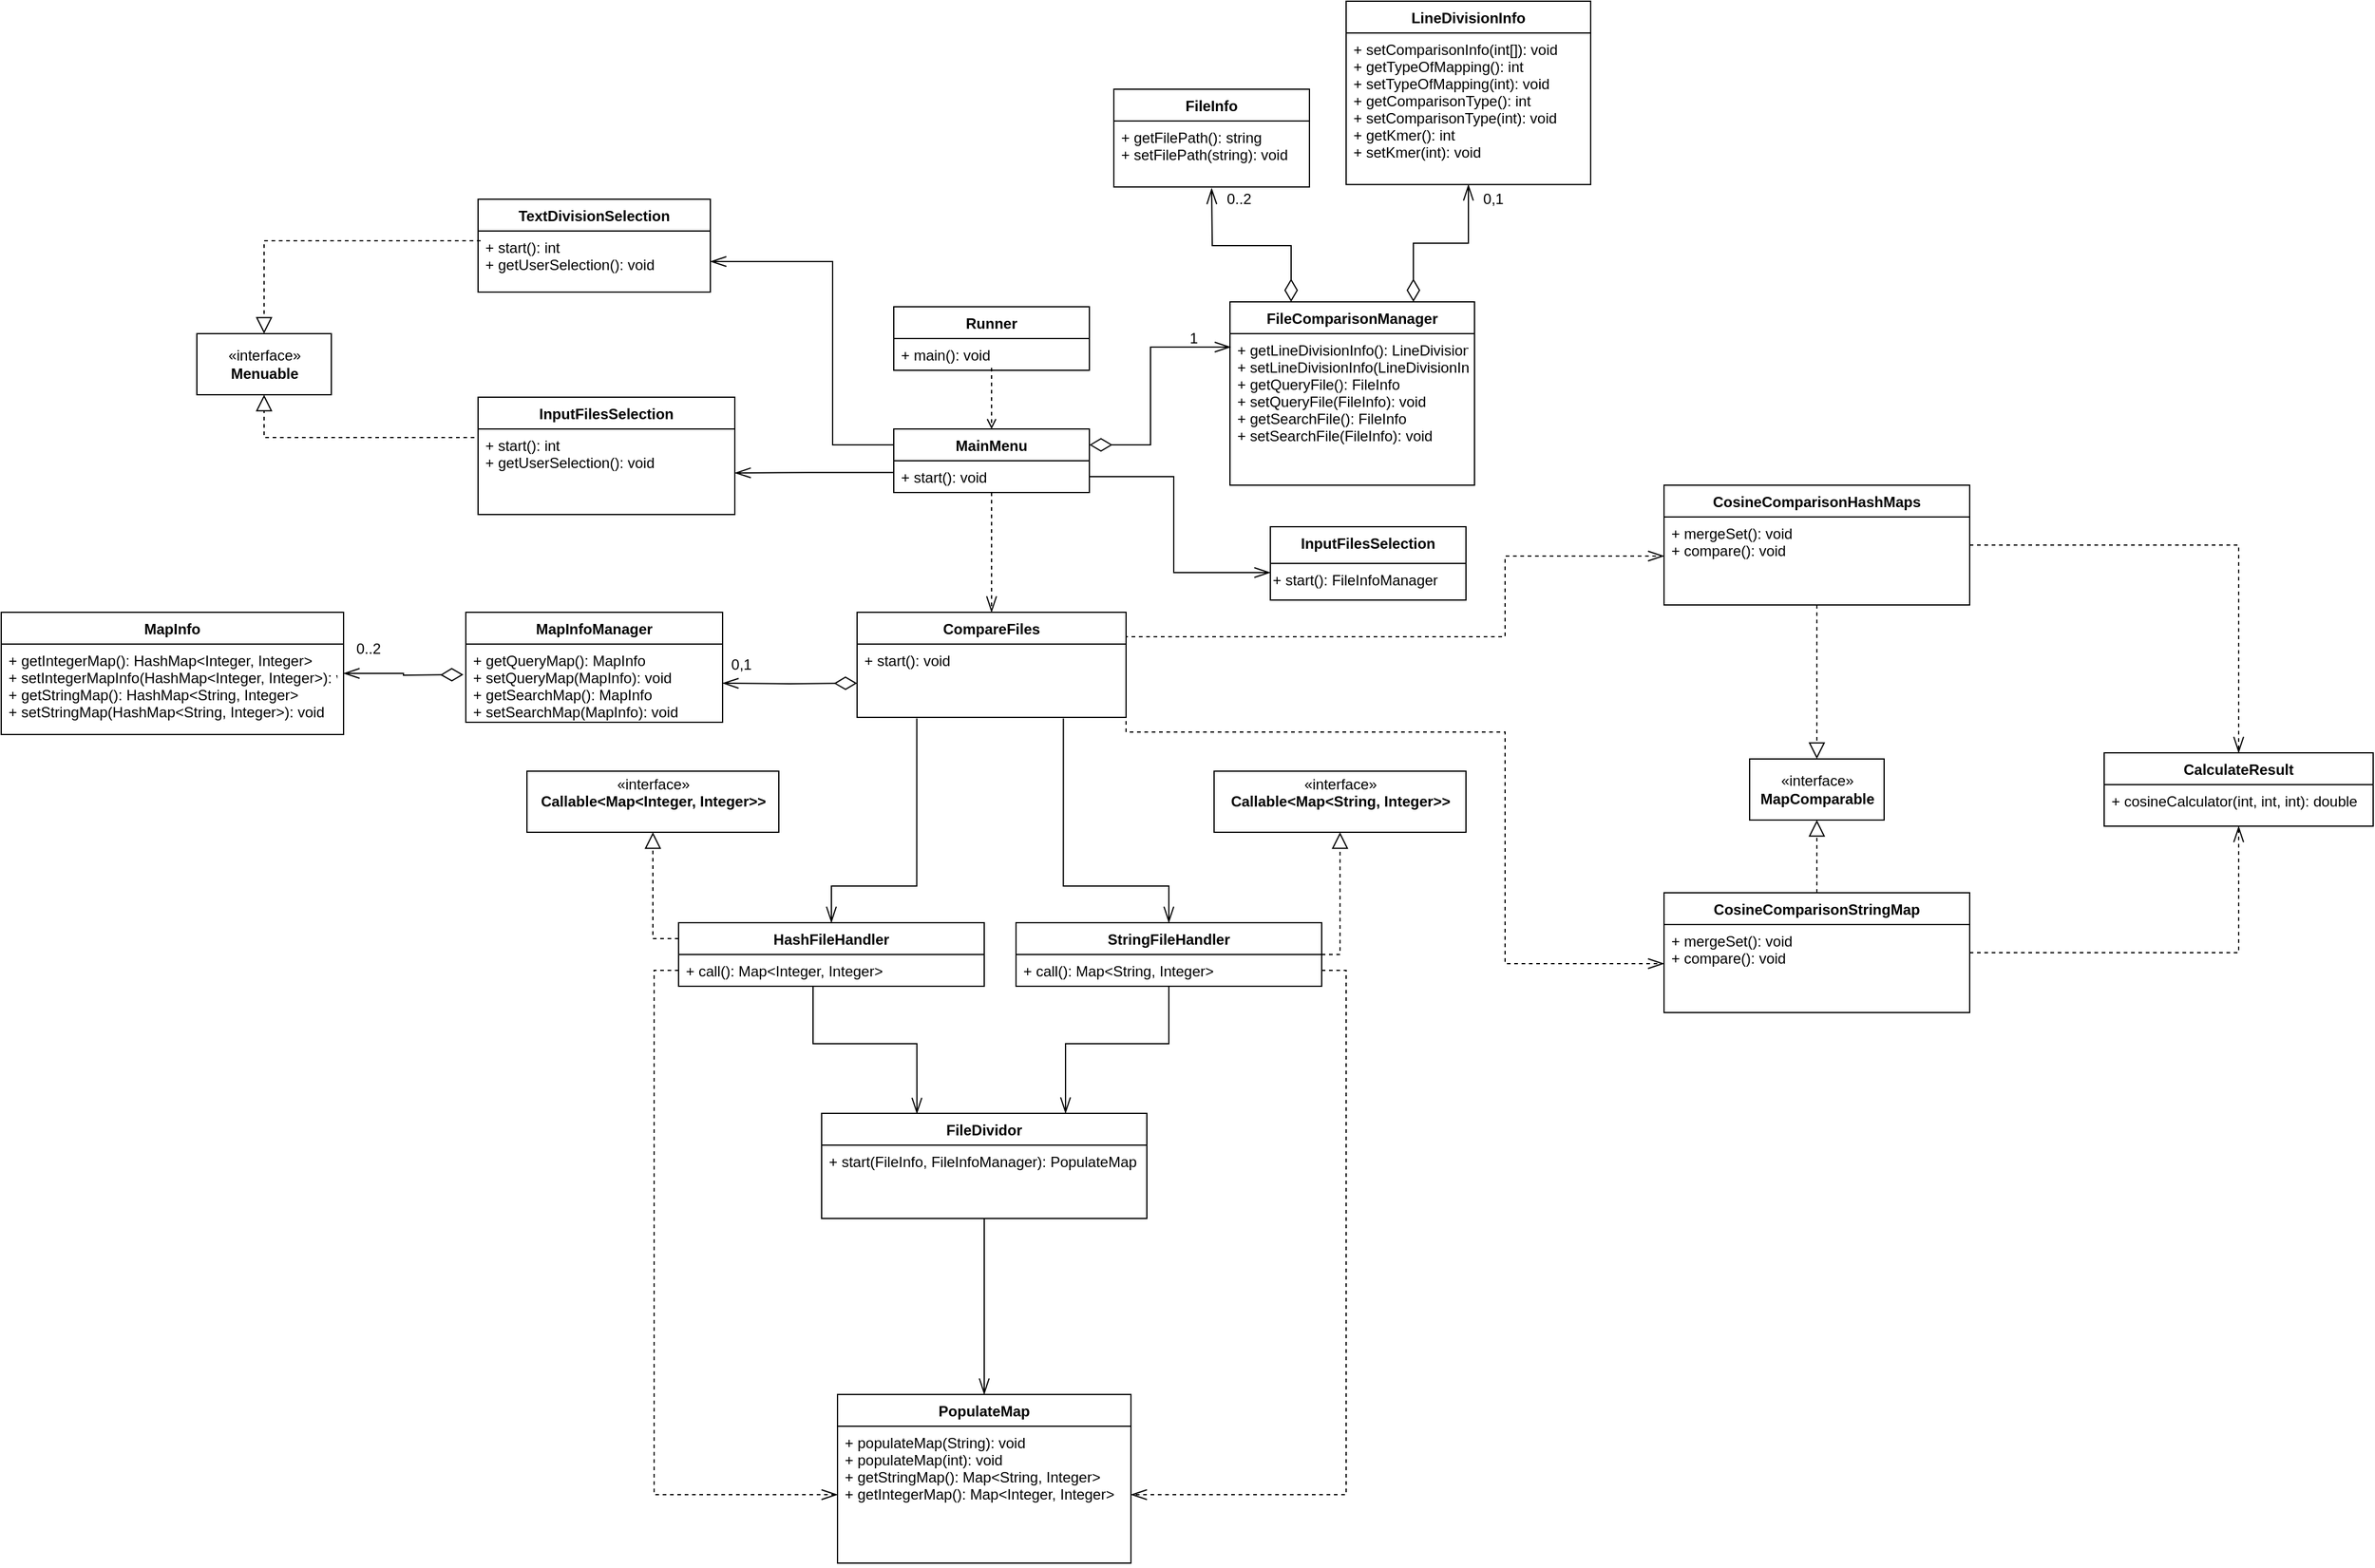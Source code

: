 <mxfile version="14.1.8" type="device"><diagram id="LP0_W7Js_dvhQBnYAdbY" name="Page-1"><mxGraphModel dx="1301" dy="1446" grid="1" gridSize="10" guides="1" tooltips="1" connect="1" arrows="1" fold="1" page="1" pageScale="1" pageWidth="827" pageHeight="1169" math="0" shadow="0"><root><mxCell id="0"/><mxCell id="1" parent="0"/><mxCell id="mBII0exr0vqcr_RnKkNV-61" style="edgeStyle=orthogonalEdgeStyle;rounded=0;orthogonalLoop=1;jettySize=auto;html=1;entryX=0.5;entryY=1;entryDx=0;entryDy=0;dashed=1;endArrow=block;endFill=0;endSize=11;exitX=0;exitY=0.25;exitDx=0;exitDy=0;" parent="1" source="SpueGd1NwXwac7-Wbhcj-1" target="mBII0exr0vqcr_RnKkNV-59" edge="1"><mxGeometry relative="1" as="geometry"><mxPoint x="164" y="563" as="sourcePoint"/><Array as="points"><mxPoint x="143" y="537"/></Array></mxGeometry></mxCell><mxCell id="mBII0exr0vqcr_RnKkNV-67" style="edgeStyle=orthogonalEdgeStyle;rounded=0;orthogonalLoop=1;jettySize=auto;html=1;exitX=0.44;exitY=1;exitDx=0;exitDy=0;entryX=0.293;entryY=0.004;entryDx=0;entryDy=0;entryPerimeter=0;endSize=11;endArrow=openThin;endFill=0;exitPerimeter=0;" parent="1" source="SpueGd1NwXwac7-Wbhcj-4" target="mBII0exr0vqcr_RnKkNV-62" edge="1"><mxGeometry relative="1" as="geometry"><mxPoint x="331.5" y="597" as="sourcePoint"/></mxGeometry></mxCell><mxCell id="mBII0exr0vqcr_RnKkNV-6" value="" style="endArrow=open;html=1;entryX=0.5;entryY=0;entryDx=0;entryDy=0;exitX=0.5;exitY=1;exitDx=0;exitDy=0;endFill=0;endSize=6;dashed=1;" parent="1" target="mBII0exr0vqcr_RnKkNV-11" edge="1"><mxGeometry width="50" height="50" relative="1" as="geometry"><mxPoint x="420" y="70.0" as="sourcePoint"/><mxPoint x="420.566" y="190" as="targetPoint"/></mxGeometry></mxCell><mxCell id="mBII0exr0vqcr_RnKkNV-43" style="edgeStyle=orthogonalEdgeStyle;rounded=0;orthogonalLoop=1;jettySize=auto;html=1;exitX=0.5;exitY=1;exitDx=0;exitDy=0;entryX=0.5;entryY=0;entryDx=0;entryDy=0;endArrow=openThin;endFill=0;endSize=11;dashed=1;" parent="1" source="mBII0exr0vqcr_RnKkNV-11" target="mBII0exr0vqcr_RnKkNV-39" edge="1"><mxGeometry relative="1" as="geometry"/></mxCell><mxCell id="mBII0exr0vqcr_RnKkNV-126" style="edgeStyle=orthogonalEdgeStyle;rounded=0;orthogonalLoop=1;jettySize=auto;html=1;exitX=1;exitY=0.25;exitDx=0;exitDy=0;startArrow=diamondThin;startFill=0;startSize=16;endArrow=openThin;endFill=0;endSize=11;strokeWidth=1;entryX=0.003;entryY=0.086;entryDx=0;entryDy=0;entryPerimeter=0;" parent="1" source="mBII0exr0vqcr_RnKkNV-11" target="SpueGd1NwXwac7-Wbhcj-22" edge="1"><mxGeometry relative="1" as="geometry"><mxPoint x="620" y="59" as="targetPoint"/><Array as="points"><mxPoint x="550" y="133"/><mxPoint x="550" y="53"/><mxPoint x="616" y="53"/></Array></mxGeometry></mxCell><mxCell id="cexe8jH2dmpyOYrZxtGH-3" style="edgeStyle=orthogonalEdgeStyle;rounded=0;orthogonalLoop=1;jettySize=auto;html=1;exitX=1;exitY=0.75;exitDx=0;exitDy=0;entryX=0;entryY=0.25;entryDx=0;entryDy=0;endArrow=openThin;endFill=0;endSize=11;" parent="1" source="mBII0exr0vqcr_RnKkNV-11" target="mBII0exr0vqcr_RnKkNV-55" edge="1"><mxGeometry relative="1" as="geometry"/></mxCell><mxCell id="mBII0exr0vqcr_RnKkNV-11" value="MainMenu" style="swimlane;fontStyle=1;align=center;verticalAlign=top;childLayout=stackLayout;horizontal=1;startSize=26;horizontalStack=0;resizeParent=1;resizeParentMax=0;resizeLast=0;collapsible=1;marginBottom=0;" parent="1" vertex="1"><mxGeometry x="340" y="120" width="160" height="52" as="geometry"/></mxCell><mxCell id="mBII0exr0vqcr_RnKkNV-14" value="+ start(): void" style="text;strokeColor=none;fillColor=none;align=left;verticalAlign=top;spacingLeft=4;spacingRight=4;overflow=hidden;rotatable=0;points=[[0,0.5],[1,0.5]];portConstraint=eastwest;" parent="mBII0exr0vqcr_RnKkNV-11" vertex="1"><mxGeometry y="26" width="160" height="26" as="geometry"/></mxCell><mxCell id="mBII0exr0vqcr_RnKkNV-20" value="TextDivisionSelection" style="swimlane;fontStyle=1;align=center;verticalAlign=top;childLayout=stackLayout;horizontal=1;startSize=26;horizontalStack=0;resizeParent=1;resizeParentMax=0;resizeLast=0;collapsible=1;marginBottom=0;" parent="1" vertex="1"><mxGeometry y="-68" width="190" height="76" as="geometry"/></mxCell><mxCell id="mBII0exr0vqcr_RnKkNV-23" value="+ start(): int&#10;+ getUserSelection(): void&#10;" style="text;strokeColor=none;fillColor=none;align=left;verticalAlign=top;spacingLeft=4;spacingRight=4;overflow=hidden;rotatable=0;points=[[0,0.5],[1,0.5]];portConstraint=eastwest;" parent="mBII0exr0vqcr_RnKkNV-20" vertex="1"><mxGeometry y="26" width="190" height="50" as="geometry"/></mxCell><mxCell id="mBII0exr0vqcr_RnKkNV-28" value="InputFilesSelection" style="swimlane;fontStyle=1;align=center;verticalAlign=top;childLayout=stackLayout;horizontal=1;startSize=30;horizontalStack=0;resizeParent=1;resizeParentMax=0;resizeLast=0;collapsible=1;marginBottom=0;" parent="1" vertex="1"><mxGeometry x="648" y="200" width="160" height="60" as="geometry"/></mxCell><mxCell id="mBII0exr0vqcr_RnKkNV-55" value="+ start(): FileInfoManager&lt;div style=&quot;padding: 0px ; margin: 0px&quot;&gt;&lt;br style=&quot;padding: 0px; margin: 0px; color: rgb(0, 0, 0); font-family: helvetica; font-size: 12px; font-style: normal; font-weight: 400; letter-spacing: normal; text-align: left; text-indent: 0px; text-transform: none; word-spacing: 0px; background-color: rgb(248, 249, 250);&quot;&gt;&#10;&#10;&lt;/div&gt;" style="text;whiteSpace=wrap;html=1;" parent="mBII0exr0vqcr_RnKkNV-28" vertex="1"><mxGeometry y="30" width="160" height="30" as="geometry"/></mxCell><mxCell id="cexe8jH2dmpyOYrZxtGH-6" style="edgeStyle=orthogonalEdgeStyle;rounded=0;orthogonalLoop=1;jettySize=auto;html=1;exitX=0;exitY=0.25;exitDx=0;exitDy=0;entryX=0.5;entryY=1;entryDx=0;entryDy=0;dashed=1;endArrow=block;endFill=0;startSize=6;endSize=11;" parent="1" source="mBII0exr0vqcr_RnKkNV-32" target="cexe8jH2dmpyOYrZxtGH-4" edge="1"><mxGeometry relative="1" as="geometry"><Array as="points"><mxPoint x="-175" y="127"/></Array></mxGeometry></mxCell><mxCell id="mBII0exr0vqcr_RnKkNV-32" value="InputFilesSelection" style="swimlane;fontStyle=1;align=center;verticalAlign=top;childLayout=stackLayout;horizontal=1;startSize=26;horizontalStack=0;resizeParent=1;resizeParentMax=0;resizeLast=0;collapsible=1;marginBottom=0;" parent="1" vertex="1"><mxGeometry y="94" width="210" height="96" as="geometry"/></mxCell><mxCell id="mBII0exr0vqcr_RnKkNV-35" value="+ start(): int&#10;+ getUserSelection(): void" style="text;strokeColor=none;fillColor=none;align=left;verticalAlign=top;spacingLeft=4;spacingRight=4;overflow=hidden;rotatable=0;points=[[0,0.5],[1,0.5]];portConstraint=eastwest;" parent="mBII0exr0vqcr_RnKkNV-32" vertex="1"><mxGeometry y="26" width="210" height="70" as="geometry"/></mxCell><mxCell id="mBII0exr0vqcr_RnKkNV-53" style="edgeStyle=orthogonalEdgeStyle;rounded=0;orthogonalLoop=1;jettySize=auto;html=1;exitX=0.767;exitY=1.014;exitDx=0;exitDy=0;entryX=0.5;entryY=0;entryDx=0;entryDy=0;exitPerimeter=0;endArrow=openThin;endFill=0;endSize=11;" parent="1" source="mBII0exr0vqcr_RnKkNV-42" target="SpueGd1NwXwac7-Wbhcj-7" edge="1"><mxGeometry relative="1" as="geometry"><mxPoint x="565" y="537" as="targetPoint"/><Array as="points"><mxPoint x="479" y="494"/><mxPoint x="565" y="494"/></Array></mxGeometry></mxCell><mxCell id="mBII0exr0vqcr_RnKkNV-54" style="edgeStyle=orthogonalEdgeStyle;rounded=0;orthogonalLoop=1;jettySize=auto;html=1;exitX=0.222;exitY=1.014;exitDx=0;exitDy=0;entryX=0.5;entryY=0;entryDx=0;entryDy=0;exitPerimeter=0;endArrow=openThin;endFill=0;endSize=11;" parent="1" source="mBII0exr0vqcr_RnKkNV-42" target="SpueGd1NwXwac7-Wbhcj-1" edge="1"><mxGeometry relative="1" as="geometry"><mxPoint x="279" y="537" as="targetPoint"/><Array as="points"><mxPoint x="359" y="494"/><mxPoint x="289" y="494"/></Array></mxGeometry></mxCell><mxCell id="mBII0exr0vqcr_RnKkNV-102" style="edgeStyle=orthogonalEdgeStyle;rounded=0;orthogonalLoop=1;jettySize=auto;html=1;exitX=1;exitY=0.25;exitDx=0;exitDy=0;entryX=0;entryY=0.5;entryDx=0;entryDy=0;endArrow=openThin;endFill=0;dashed=1;endSize=11;" parent="1" source="mBII0exr0vqcr_RnKkNV-39" edge="1"><mxGeometry relative="1" as="geometry"><Array as="points"><mxPoint x="530" y="290"/><mxPoint x="840" y="290"/><mxPoint x="840" y="224"/></Array><mxPoint x="970" y="224" as="targetPoint"/></mxGeometry></mxCell><mxCell id="mBII0exr0vqcr_RnKkNV-120" style="edgeStyle=orthogonalEdgeStyle;rounded=0;orthogonalLoop=1;jettySize=auto;html=1;entryX=1;entryY=0.5;entryDx=0;entryDy=0;endArrow=openThin;endFill=0;startArrow=diamondThin;startFill=0;startSize=16;endSize=11;" parent="1" target="SpueGd1NwXwac7-Wbhcj-26" edge="1"><mxGeometry relative="1" as="geometry"><mxPoint x="310" y="328" as="sourcePoint"/><mxPoint x="174" y="328" as="targetPoint"/></mxGeometry></mxCell><mxCell id="mBII0exr0vqcr_RnKkNV-39" value="CompareFiles&#10;" style="swimlane;fontStyle=1;align=center;verticalAlign=top;childLayout=stackLayout;horizontal=1;startSize=26;horizontalStack=0;resizeParent=1;resizeParentMax=0;resizeLast=0;collapsible=1;marginBottom=0;" parent="1" vertex="1"><mxGeometry x="310" y="270" width="220" height="86" as="geometry"/></mxCell><mxCell id="mBII0exr0vqcr_RnKkNV-42" value="+ start(): void" style="text;strokeColor=none;fillColor=none;align=left;verticalAlign=top;spacingLeft=4;spacingRight=4;overflow=hidden;rotatable=0;points=[[0,0.5],[1,0.5]];portConstraint=eastwest;" parent="mBII0exr0vqcr_RnKkNV-39" vertex="1"><mxGeometry y="26" width="220" height="60" as="geometry"/></mxCell><mxCell id="mBII0exr0vqcr_RnKkNV-44" style="edgeStyle=orthogonalEdgeStyle;rounded=0;orthogonalLoop=1;jettySize=auto;html=1;exitX=-0.002;exitY=0.369;exitDx=0;exitDy=0;endArrow=openThin;endFill=0;endSize=11;exitPerimeter=0;" parent="1" source="mBII0exr0vqcr_RnKkNV-14" edge="1"><mxGeometry relative="1" as="geometry"><Array as="points"><mxPoint x="270" y="156"/><mxPoint x="210" y="156"/></Array><mxPoint x="210" y="156" as="targetPoint"/></mxGeometry></mxCell><mxCell id="mBII0exr0vqcr_RnKkNV-66" style="edgeStyle=orthogonalEdgeStyle;rounded=0;orthogonalLoop=1;jettySize=auto;html=1;exitX=0.5;exitY=1;exitDx=0;exitDy=0;entryX=0.75;entryY=0;entryDx=0;entryDy=0;endArrow=openThin;endFill=0;endSize=11;" parent="1" source="SpueGd1NwXwac7-Wbhcj-7" target="mBII0exr0vqcr_RnKkNV-62" edge="1"><mxGeometry relative="1" as="geometry"><mxPoint x="512.5" y="597" as="sourcePoint"/></mxGeometry></mxCell><mxCell id="mBII0exr0vqcr_RnKkNV-58" value="«interface»&lt;br&gt;&lt;b&gt;Callable&amp;lt;Map&amp;lt;String, Integer&amp;gt;&amp;gt;&lt;br&gt;&lt;br&gt;&lt;/b&gt;" style="html=1;" parent="1" vertex="1"><mxGeometry x="602" y="400" width="206" height="50" as="geometry"/></mxCell><mxCell id="mBII0exr0vqcr_RnKkNV-59" value="«interface»&lt;br&gt;&lt;b&gt;Callable&amp;lt;Map&amp;lt;Integer, Integer&amp;gt;&amp;gt;&lt;br&gt;&lt;br&gt;&lt;/b&gt;" style="html=1;" parent="1" vertex="1"><mxGeometry x="40" y="400" width="206" height="50" as="geometry"/></mxCell><mxCell id="mBII0exr0vqcr_RnKkNV-60" style="edgeStyle=orthogonalEdgeStyle;rounded=0;orthogonalLoop=1;jettySize=auto;html=1;exitX=1;exitY=0.5;exitDx=0;exitDy=0;entryX=0.5;entryY=1;entryDx=0;entryDy=0;dashed=1;endArrow=block;endFill=0;endSize=11;" parent="1" source="SpueGd1NwXwac7-Wbhcj-7" target="mBII0exr0vqcr_RnKkNV-58" edge="1"><mxGeometry relative="1" as="geometry"><mxPoint x="670" y="580" as="sourcePoint"/><Array as="points"><mxPoint x="705" y="550"/></Array></mxGeometry></mxCell><mxCell id="mBII0exr0vqcr_RnKkNV-76" style="edgeStyle=orthogonalEdgeStyle;rounded=0;orthogonalLoop=1;jettySize=auto;html=1;exitX=0.5;exitY=1;exitDx=0;exitDy=0;entryX=0.5;entryY=0;entryDx=0;entryDy=0;startArrow=none;startFill=0;startSize=19;endArrow=openThin;endFill=0;endSize=11;" parent="1" source="mBII0exr0vqcr_RnKkNV-62" target="mBII0exr0vqcr_RnKkNV-72" edge="1"><mxGeometry relative="1" as="geometry"/></mxCell><mxCell id="mBII0exr0vqcr_RnKkNV-62" value="FileDividor" style="swimlane;fontStyle=1;align=center;verticalAlign=top;childLayout=stackLayout;horizontal=1;startSize=26;horizontalStack=0;resizeParent=1;resizeParentMax=0;resizeLast=0;collapsible=1;marginBottom=0;" parent="1" vertex="1"><mxGeometry x="281" y="680" width="266" height="86" as="geometry"/></mxCell><mxCell id="mBII0exr0vqcr_RnKkNV-65" value="+ start(FileInfo, FileInfoManager): PopulateMap" style="text;strokeColor=none;fillColor=none;align=left;verticalAlign=top;spacingLeft=4;spacingRight=4;overflow=hidden;rotatable=0;points=[[0,0.5],[1,0.5]];portConstraint=eastwest;" parent="mBII0exr0vqcr_RnKkNV-62" vertex="1"><mxGeometry y="26" width="266" height="60" as="geometry"/></mxCell><mxCell id="mBII0exr0vqcr_RnKkNV-72" value="PopulateMap&#10;" style="swimlane;fontStyle=1;align=center;verticalAlign=top;childLayout=stackLayout;horizontal=1;startSize=26;horizontalStack=0;resizeParent=1;resizeParentMax=0;resizeLast=0;collapsible=1;marginBottom=0;" parent="1" vertex="1"><mxGeometry x="294" y="910" width="240" height="138" as="geometry"/></mxCell><mxCell id="mBII0exr0vqcr_RnKkNV-75" value="+ populateMap(String): void&#10;+ populateMap(int): void&#10;+ getStringMap(): Map&lt;String, Integer&gt;&#10;+ getIntegerMap(): Map&lt;Integer, Integer&gt;" style="text;strokeColor=none;fillColor=none;align=left;verticalAlign=top;spacingLeft=4;spacingRight=4;overflow=hidden;rotatable=0;points=[[0,0.5],[1,0.5]];portConstraint=eastwest;" parent="mBII0exr0vqcr_RnKkNV-72" vertex="1"><mxGeometry y="26" width="240" height="112" as="geometry"/></mxCell><mxCell id="mBII0exr0vqcr_RnKkNV-100" style="edgeStyle=orthogonalEdgeStyle;rounded=0;orthogonalLoop=1;jettySize=auto;html=1;exitX=0.5;exitY=1;exitDx=0;exitDy=0;entryX=0.5;entryY=0;entryDx=0;entryDy=0;dashed=1;endArrow=block;endFill=0;endSize=11;" parent="1" source="mBII0exr0vqcr_RnKkNV-81" target="mBII0exr0vqcr_RnKkNV-96" edge="1"><mxGeometry relative="1" as="geometry"/></mxCell><mxCell id="our9o7lcUiDNEHqkWwHk-5" style="edgeStyle=orthogonalEdgeStyle;rounded=0;orthogonalLoop=1;jettySize=auto;html=1;exitX=1;exitY=0.5;exitDx=0;exitDy=0;entryX=0.5;entryY=0;entryDx=0;entryDy=0;endArrow=openThin;endFill=0;endSize=11;dashed=1;" parent="1" source="mBII0exr0vqcr_RnKkNV-81" target="our9o7lcUiDNEHqkWwHk-1" edge="1"><mxGeometry relative="1" as="geometry"/></mxCell><mxCell id="mBII0exr0vqcr_RnKkNV-81" value="CosineComparisonHashMaps" style="swimlane;fontStyle=1;align=center;verticalAlign=top;childLayout=stackLayout;horizontal=1;startSize=26;horizontalStack=0;resizeParent=1;resizeParentMax=0;resizeLast=0;collapsible=1;marginBottom=0;" parent="1" vertex="1"><mxGeometry x="970" y="166" width="250" height="98" as="geometry"/></mxCell><mxCell id="mBII0exr0vqcr_RnKkNV-84" value="+ mergeSet(): void&#10;+ compare(): void" style="text;strokeColor=none;fillColor=none;align=left;verticalAlign=top;spacingLeft=4;spacingRight=4;overflow=hidden;rotatable=0;points=[[0,0.5],[1,0.5]];portConstraint=eastwest;" parent="mBII0exr0vqcr_RnKkNV-81" vertex="1"><mxGeometry y="26" width="250" height="72" as="geometry"/></mxCell><mxCell id="mBII0exr0vqcr_RnKkNV-101" style="edgeStyle=orthogonalEdgeStyle;rounded=0;orthogonalLoop=1;jettySize=auto;html=1;exitX=0.5;exitY=0;exitDx=0;exitDy=0;dashed=1;endArrow=block;endFill=0;strokeWidth=1;endSize=11;" parent="1" source="mBII0exr0vqcr_RnKkNV-86" target="mBII0exr0vqcr_RnKkNV-96" edge="1"><mxGeometry relative="1" as="geometry"/></mxCell><mxCell id="our9o7lcUiDNEHqkWwHk-6" style="edgeStyle=orthogonalEdgeStyle;rounded=0;orthogonalLoop=1;jettySize=auto;html=1;exitX=1;exitY=0.5;exitDx=0;exitDy=0;endArrow=openThin;endFill=0;endSize=11;dashed=1;" parent="1" source="mBII0exr0vqcr_RnKkNV-86" target="our9o7lcUiDNEHqkWwHk-1" edge="1"><mxGeometry relative="1" as="geometry"/></mxCell><mxCell id="mBII0exr0vqcr_RnKkNV-86" value="CosineComparisonStringMap&#10;" style="swimlane;fontStyle=1;align=center;verticalAlign=top;childLayout=stackLayout;horizontal=1;startSize=26;horizontalStack=0;resizeParent=1;resizeParentMax=0;resizeLast=0;collapsible=1;marginBottom=0;" parent="1" vertex="1"><mxGeometry x="970" y="499.5" width="250" height="98" as="geometry"/></mxCell><mxCell id="mBII0exr0vqcr_RnKkNV-89" value="+ mergeSet(): void&#10;+ compare(): void" style="text;strokeColor=none;fillColor=none;align=left;verticalAlign=top;spacingLeft=4;spacingRight=4;overflow=hidden;rotatable=0;points=[[0,0.5],[1,0.5]];portConstraint=eastwest;" parent="mBII0exr0vqcr_RnKkNV-86" vertex="1"><mxGeometry y="26" width="250" height="72" as="geometry"/></mxCell><mxCell id="mBII0exr0vqcr_RnKkNV-96" value="«interface»&lt;br&gt;&lt;b&gt;MapComparable&lt;/b&gt;" style="html=1;" parent="1" vertex="1"><mxGeometry x="1040" y="390" width="110" height="50" as="geometry"/></mxCell><mxCell id="mBII0exr0vqcr_RnKkNV-103" style="edgeStyle=orthogonalEdgeStyle;rounded=0;orthogonalLoop=1;jettySize=auto;html=1;exitX=1;exitY=0.5;exitDx=0;exitDy=0;entryX=0;entryY=0.5;entryDx=0;entryDy=0;dashed=1;endArrow=openThin;endFill=0;endSize=11;" parent="1" edge="1"><mxGeometry relative="1" as="geometry"><Array as="points"><mxPoint x="840" y="368"/><mxPoint x="840" y="558"/></Array><mxPoint x="530" y="353" as="sourcePoint"/><mxPoint x="970" y="557.5" as="targetPoint"/></mxGeometry></mxCell><mxCell id="mBII0exr0vqcr_RnKkNV-114" style="edgeStyle=orthogonalEdgeStyle;rounded=0;orthogonalLoop=1;jettySize=auto;html=1;exitX=0.25;exitY=0;exitDx=0;exitDy=0;entryX=0.5;entryY=1.038;entryDx=0;entryDy=0;entryPerimeter=0;endArrow=openThin;endFill=0;endSize=11;startSize=16;startArrow=diamondThin;startFill=0;" parent="1" source="SpueGd1NwXwac7-Wbhcj-19" edge="1"><mxGeometry relative="1" as="geometry"><mxPoint x="662.5" y="6" as="sourcePoint"/><mxPoint x="600" y="-77.012" as="targetPoint"/></mxGeometry></mxCell><mxCell id="Nvf9z4frbsfk-WZn1tX--9" style="edgeStyle=orthogonalEdgeStyle;rounded=0;orthogonalLoop=1;jettySize=auto;html=1;exitX=0.75;exitY=0;exitDx=0;exitDy=0;startArrow=diamondThin;startFill=0;startSize=16;endArrow=openThin;endFill=0;endSize=11;" parent="1" source="SpueGd1NwXwac7-Wbhcj-19" target="Nvf9z4frbsfk-WZn1tX--5" edge="1"><mxGeometry relative="1" as="geometry"><mxPoint x="767.5" y="6" as="sourcePoint"/></mxGeometry></mxCell><mxCell id="mBII0exr0vqcr_RnKkNV-125" style="edgeStyle=orthogonalEdgeStyle;rounded=0;orthogonalLoop=1;jettySize=auto;html=1;endArrow=openThin;endFill=0;endSize=11;startArrow=diamondThin;startFill=0;startSize=16;" parent="1" target="mBII0exr0vqcr_RnKkNV-121" edge="1"><mxGeometry relative="1" as="geometry"><mxPoint x="-12" y="321" as="sourcePoint"/></mxGeometry></mxCell><mxCell id="mBII0exr0vqcr_RnKkNV-121" value="MapInfo" style="swimlane;fontStyle=1;align=center;verticalAlign=top;childLayout=stackLayout;horizontal=1;startSize=26;horizontalStack=0;resizeParent=1;resizeParentMax=0;resizeLast=0;collapsible=1;marginBottom=0;" parent="1" vertex="1"><mxGeometry x="-390" y="270" width="280" height="100" as="geometry"/></mxCell><mxCell id="mBII0exr0vqcr_RnKkNV-122" value="+ getIntegerMap(): HashMap&lt;Integer, Integer&gt;&#10;+ setIntegerMapInfo(HashMap&lt;Integer, Integer&gt;): void&#10;+ getStringMap(): HashMap&lt;String, Integer&gt;&#10;+ setStringMap(HashMap&lt;String, Integer&gt;): void&#10;" style="text;strokeColor=none;fillColor=none;align=left;verticalAlign=top;spacingLeft=4;spacingRight=4;overflow=hidden;rotatable=0;points=[[0,0.5],[1,0.5]];portConstraint=eastwest;" parent="mBII0exr0vqcr_RnKkNV-121" vertex="1"><mxGeometry y="26" width="280" height="74" as="geometry"/></mxCell><mxCell id="mBII0exr0vqcr_RnKkNV-137" value="Runner" style="swimlane;fontStyle=1;align=center;verticalAlign=top;childLayout=stackLayout;horizontal=1;startSize=26;horizontalStack=0;resizeParent=1;resizeParentMax=0;resizeLast=0;collapsible=1;marginBottom=0;" parent="1" vertex="1"><mxGeometry x="340" y="20" width="160" height="52" as="geometry"/></mxCell><mxCell id="mBII0exr0vqcr_RnKkNV-140" value="+ main(): void" style="text;strokeColor=none;fillColor=none;align=left;verticalAlign=top;spacingLeft=4;spacingRight=4;overflow=hidden;rotatable=0;points=[[0,0.5],[1,0.5]];portConstraint=eastwest;" parent="mBII0exr0vqcr_RnKkNV-137" vertex="1"><mxGeometry y="26" width="160" height="26" as="geometry"/></mxCell><mxCell id="cexe8jH2dmpyOYrZxtGH-4" value="«interface»&lt;br&gt;&lt;b&gt;Menuable&lt;br&gt;&lt;/b&gt;" style="html=1;" parent="1" vertex="1"><mxGeometry x="-230" y="42" width="110" height="50" as="geometry"/></mxCell><mxCell id="cexe8jH2dmpyOYrZxtGH-7" style="edgeStyle=orthogonalEdgeStyle;rounded=0;orthogonalLoop=1;jettySize=auto;html=1;exitX=0.011;exitY=0.16;exitDx=0;exitDy=0;entryX=0.5;entryY=0;entryDx=0;entryDy=0;dashed=1;endArrow=block;endFill=0;startSize=6;endSize=11;exitPerimeter=0;" parent="1" source="mBII0exr0vqcr_RnKkNV-23" target="cexe8jH2dmpyOYrZxtGH-4" edge="1"><mxGeometry relative="1" as="geometry"/></mxCell><mxCell id="our9o7lcUiDNEHqkWwHk-1" value="CalculateResult" style="swimlane;fontStyle=1;align=center;verticalAlign=top;childLayout=stackLayout;horizontal=1;startSize=26;horizontalStack=0;resizeParent=1;resizeParentMax=0;resizeLast=0;collapsible=1;marginBottom=0;" parent="1" vertex="1"><mxGeometry x="1330" y="385" width="220" height="60" as="geometry"/></mxCell><mxCell id="our9o7lcUiDNEHqkWwHk-4" value="+ cosineCalculator(int, int, int): double&#10;" style="text;strokeColor=none;fillColor=none;align=left;verticalAlign=top;spacingLeft=4;spacingRight=4;overflow=hidden;rotatable=0;points=[[0,0.5],[1,0.5]];portConstraint=eastwest;" parent="our9o7lcUiDNEHqkWwHk-1" vertex="1"><mxGeometry y="26" width="220" height="34" as="geometry"/></mxCell><mxCell id="Nvf9z4frbsfk-WZn1tX--5" value="LineDivisionInfo" style="swimlane;fontStyle=1;align=center;verticalAlign=top;childLayout=stackLayout;horizontal=1;startSize=26;horizontalStack=0;resizeParent=1;resizeParentMax=0;resizeLast=0;collapsible=1;marginBottom=0;" parent="1" vertex="1"><mxGeometry x="710" y="-230" width="200" height="150" as="geometry"/></mxCell><mxCell id="Nvf9z4frbsfk-WZn1tX--8" value="+ setComparisonInfo(int[]): void&#10;+ getTypeOfMapping(): int&#10;+ setTypeOfMapping(int): void&#10;+ getComparisonType(): int&#10;+ setComparisonType(int): void&#10;+ getKmer(): int&#10;+ setKmer(int): void&#10;" style="text;strokeColor=none;fillColor=none;align=left;verticalAlign=top;spacingLeft=4;spacingRight=4;overflow=hidden;rotatable=0;points=[[0,0.5],[1,0.5]];portConstraint=eastwest;" parent="Nvf9z4frbsfk-WZn1tX--5" vertex="1"><mxGeometry y="26" width="200" height="124" as="geometry"/></mxCell><mxCell id="Nvf9z4frbsfk-WZn1tX--10" style="edgeStyle=orthogonalEdgeStyle;rounded=0;orthogonalLoop=1;jettySize=auto;html=1;exitX=0;exitY=0.25;exitDx=0;exitDy=0;entryX=1;entryY=0.5;entryDx=0;entryDy=0;startArrow=none;startFill=0;startSize=16;endArrow=openThin;endFill=0;endSize=11;" parent="1" source="mBII0exr0vqcr_RnKkNV-11" target="mBII0exr0vqcr_RnKkNV-23" edge="1"><mxGeometry relative="1" as="geometry"><mxPoint x="340" y="159" as="sourcePoint"/><Array as="points"><mxPoint x="290" y="133"/><mxPoint x="290" y="-17"/></Array></mxGeometry></mxCell><mxCell id="Nvf9z4frbsfk-WZn1tX--11" value="0..2" style="text;html=1;align=center;verticalAlign=middle;resizable=0;points=[];autosize=1;" parent="1" vertex="1"><mxGeometry x="602" y="-78" width="40" height="20" as="geometry"/></mxCell><mxCell id="Nvf9z4frbsfk-WZn1tX--12" value="0,1" style="text;html=1;align=center;verticalAlign=middle;resizable=0;points=[];autosize=1;" parent="1" vertex="1"><mxGeometry x="815" y="-78" width="30" height="20" as="geometry"/></mxCell><mxCell id="Nvf9z4frbsfk-WZn1tX--14" value="0..2" style="text;html=1;align=center;verticalAlign=middle;resizable=0;points=[];autosize=1;" parent="1" vertex="1"><mxGeometry x="-110" y="290" width="40" height="20" as="geometry"/></mxCell><mxCell id="Nvf9z4frbsfk-WZn1tX--15" value="0,1" style="text;html=1;align=center;verticalAlign=middle;resizable=0;points=[];autosize=1;" parent="1" vertex="1"><mxGeometry x="200" y="303" width="30" height="20" as="geometry"/></mxCell><mxCell id="SpueGd1NwXwac7-Wbhcj-1" value="HashFileHandler" style="swimlane;fontStyle=1;align=center;verticalAlign=top;childLayout=stackLayout;horizontal=1;startSize=26;horizontalStack=0;resizeParent=1;resizeParentMax=0;resizeLast=0;collapsible=1;marginBottom=0;" vertex="1" parent="1"><mxGeometry x="164" y="524" width="250" height="52" as="geometry"/></mxCell><mxCell id="SpueGd1NwXwac7-Wbhcj-4" value="+ call(): Map&lt;Integer, Integer&gt;&#10;" style="text;strokeColor=none;fillColor=none;align=left;verticalAlign=top;spacingLeft=4;spacingRight=4;overflow=hidden;rotatable=0;points=[[0,0.5],[1,0.5]];portConstraint=eastwest;" vertex="1" parent="SpueGd1NwXwac7-Wbhcj-1"><mxGeometry y="26" width="250" height="26" as="geometry"/></mxCell><mxCell id="SpueGd1NwXwac7-Wbhcj-7" value="StringFileHandler&#10;" style="swimlane;fontStyle=1;align=center;verticalAlign=top;childLayout=stackLayout;horizontal=1;startSize=26;horizontalStack=0;resizeParent=1;resizeParentMax=0;resizeLast=0;collapsible=1;marginBottom=0;" vertex="1" parent="1"><mxGeometry x="440" y="524" width="250" height="52" as="geometry"/></mxCell><mxCell id="SpueGd1NwXwac7-Wbhcj-10" value="+ call(): Map&lt;String, Integer&gt;&#10;" style="text;strokeColor=none;fillColor=none;align=left;verticalAlign=top;spacingLeft=4;spacingRight=4;overflow=hidden;rotatable=0;points=[[0,0.5],[1,0.5]];portConstraint=eastwest;" vertex="1" parent="SpueGd1NwXwac7-Wbhcj-7"><mxGeometry y="26" width="250" height="26" as="geometry"/></mxCell><mxCell id="Nvf9z4frbsfk-WZn1tX--13" value="1" style="text;html=1;align=center;verticalAlign=middle;resizable=0;points=[];autosize=1;" parent="1" vertex="1"><mxGeometry x="480" y="36" width="210" height="20" as="geometry"/></mxCell><mxCell id="SpueGd1NwXwac7-Wbhcj-11" style="edgeStyle=orthogonalEdgeStyle;rounded=0;orthogonalLoop=1;jettySize=auto;html=1;exitX=0;exitY=0.5;exitDx=0;exitDy=0;entryX=0;entryY=0.5;entryDx=0;entryDy=0;dashed=1;endArrow=openThin;endFill=0;endSize=11;" edge="1" parent="1" source="SpueGd1NwXwac7-Wbhcj-4" target="mBII0exr0vqcr_RnKkNV-75"><mxGeometry relative="1" as="geometry"/></mxCell><mxCell id="SpueGd1NwXwac7-Wbhcj-12" style="edgeStyle=orthogonalEdgeStyle;rounded=0;orthogonalLoop=1;jettySize=auto;html=1;exitX=1;exitY=0.5;exitDx=0;exitDy=0;entryX=1;entryY=0.5;entryDx=0;entryDy=0;dashed=1;endArrow=openThin;endFill=0;endSize=11;" edge="1" parent="1" source="SpueGd1NwXwac7-Wbhcj-10" target="mBII0exr0vqcr_RnKkNV-75"><mxGeometry relative="1" as="geometry"/></mxCell><mxCell id="SpueGd1NwXwac7-Wbhcj-15" value="FileInfo" style="swimlane;fontStyle=1;align=center;verticalAlign=top;childLayout=stackLayout;horizontal=1;startSize=26;horizontalStack=0;resizeParent=1;resizeParentMax=0;resizeLast=0;collapsible=1;marginBottom=0;" vertex="1" parent="1"><mxGeometry x="520" y="-158" width="160" height="80" as="geometry"/></mxCell><mxCell id="SpueGd1NwXwac7-Wbhcj-18" value="+ getFilePath(): string&#10;+ setFilePath(string): void" style="text;strokeColor=none;fillColor=none;align=left;verticalAlign=top;spacingLeft=4;spacingRight=4;overflow=hidden;rotatable=0;points=[[0,0.5],[1,0.5]];portConstraint=eastwest;" vertex="1" parent="SpueGd1NwXwac7-Wbhcj-15"><mxGeometry y="26" width="160" height="54" as="geometry"/></mxCell><mxCell id="SpueGd1NwXwac7-Wbhcj-19" value="FileComparisonManager&#10;" style="swimlane;fontStyle=1;align=center;verticalAlign=top;childLayout=stackLayout;horizontal=1;startSize=26;horizontalStack=0;resizeParent=1;resizeParentMax=0;resizeLast=0;collapsible=1;marginBottom=0;" vertex="1" parent="1"><mxGeometry x="615" y="16" width="200" height="150" as="geometry"/></mxCell><mxCell id="SpueGd1NwXwac7-Wbhcj-22" value="+ getLineDivisionInfo(): LineDivisionInfo&#10;+ setLineDivisionInfo(LineDivisionInfo): void&#10;+ getQueryFile(): FileInfo&#10;+ setQueryFile(FileInfo): void&#10;+ getSearchFile(): FileInfo&#10;+ setSearchFile(FileInfo): void" style="text;strokeColor=none;fillColor=none;align=left;verticalAlign=top;spacingLeft=4;spacingRight=4;overflow=hidden;rotatable=0;points=[[0,0.5],[1,0.5]];portConstraint=eastwest;" vertex="1" parent="SpueGd1NwXwac7-Wbhcj-19"><mxGeometry y="26" width="200" height="124" as="geometry"/></mxCell><mxCell id="SpueGd1NwXwac7-Wbhcj-23" value="MapInfoManager&#10;" style="swimlane;fontStyle=1;align=center;verticalAlign=top;childLayout=stackLayout;horizontal=1;startSize=26;horizontalStack=0;resizeParent=1;resizeParentMax=0;resizeLast=0;collapsible=1;marginBottom=0;" vertex="1" parent="1"><mxGeometry x="-10" y="270" width="210" height="90" as="geometry"/></mxCell><mxCell id="SpueGd1NwXwac7-Wbhcj-26" value="+ getQueryMap(): MapInfo&#10;+ setQueryMap(MapInfo): void&#10;+ getSearchMap(): MapInfo&#10;+ setSearchMap(MapInfo): void" style="text;strokeColor=none;fillColor=none;align=left;verticalAlign=top;spacingLeft=4;spacingRight=4;overflow=hidden;rotatable=0;points=[[0,0.5],[1,0.5]];portConstraint=eastwest;" vertex="1" parent="SpueGd1NwXwac7-Wbhcj-23"><mxGeometry y="26" width="210" height="64" as="geometry"/></mxCell></root></mxGraphModel></diagram></mxfile>
